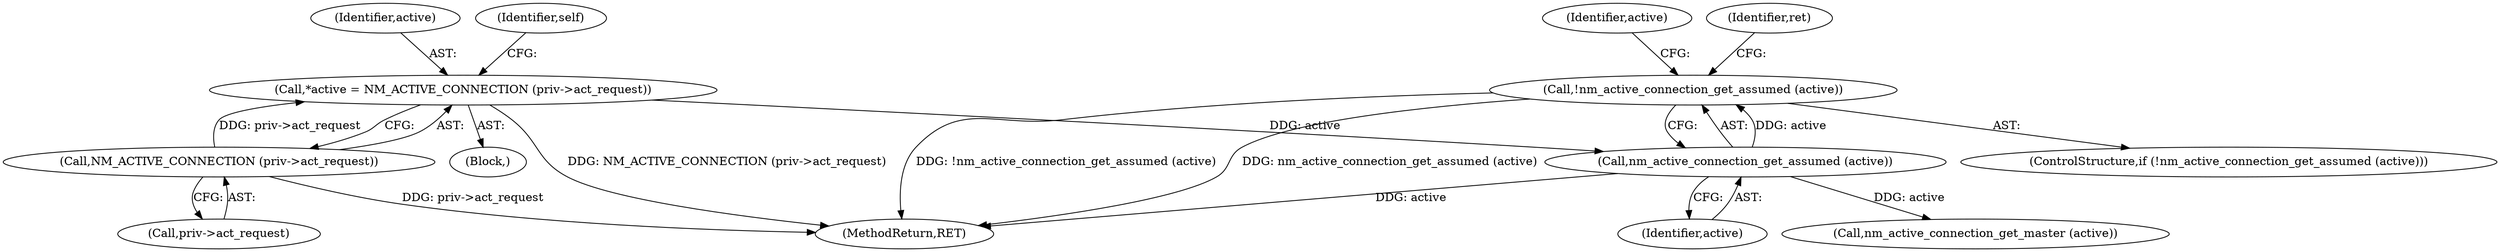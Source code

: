 digraph "0_NetworkManager_d5fc88e573fa58b93034b04d35a2454f5d28cad9@API" {
"1003648" [label="(Call,!nm_active_connection_get_assumed (active))"];
"1003649" [label="(Call,nm_active_connection_get_assumed (active))"];
"1003617" [label="(Call,*active = NM_ACTIVE_CONNECTION (priv->act_request))"];
"1003619" [label="(Call,NM_ACTIVE_CONNECTION (priv->act_request))"];
"1003617" [label="(Call,*active = NM_ACTIVE_CONNECTION (priv->act_request))"];
"1003681" [label="(Identifier,active)"];
"1003649" [label="(Call,nm_active_connection_get_assumed (active))"];
"1003618" [label="(Identifier,active)"];
"1003680" [label="(Call,nm_active_connection_get_master (active))"];
"1003624" [label="(Identifier,self)"];
"1003653" [label="(Identifier,ret)"];
"1003620" [label="(Call,priv->act_request)"];
"1003648" [label="(Call,!nm_active_connection_get_assumed (active))"];
"1007368" [label="(MethodReturn,RET)"];
"1003619" [label="(Call,NM_ACTIVE_CONNECTION (priv->act_request))"];
"1003647" [label="(ControlStructure,if (!nm_active_connection_get_assumed (active)))"];
"1003650" [label="(Identifier,active)"];
"1003597" [label="(Block,)"];
"1003648" -> "1003647"  [label="AST: "];
"1003648" -> "1003649"  [label="CFG: "];
"1003649" -> "1003648"  [label="AST: "];
"1003653" -> "1003648"  [label="CFG: "];
"1003681" -> "1003648"  [label="CFG: "];
"1003648" -> "1007368"  [label="DDG: !nm_active_connection_get_assumed (active)"];
"1003648" -> "1007368"  [label="DDG: nm_active_connection_get_assumed (active)"];
"1003649" -> "1003648"  [label="DDG: active"];
"1003649" -> "1003650"  [label="CFG: "];
"1003650" -> "1003649"  [label="AST: "];
"1003649" -> "1007368"  [label="DDG: active"];
"1003617" -> "1003649"  [label="DDG: active"];
"1003649" -> "1003680"  [label="DDG: active"];
"1003617" -> "1003597"  [label="AST: "];
"1003617" -> "1003619"  [label="CFG: "];
"1003618" -> "1003617"  [label="AST: "];
"1003619" -> "1003617"  [label="AST: "];
"1003624" -> "1003617"  [label="CFG: "];
"1003617" -> "1007368"  [label="DDG: NM_ACTIVE_CONNECTION (priv->act_request)"];
"1003619" -> "1003617"  [label="DDG: priv->act_request"];
"1003619" -> "1003620"  [label="CFG: "];
"1003620" -> "1003619"  [label="AST: "];
"1003619" -> "1007368"  [label="DDG: priv->act_request"];
}
